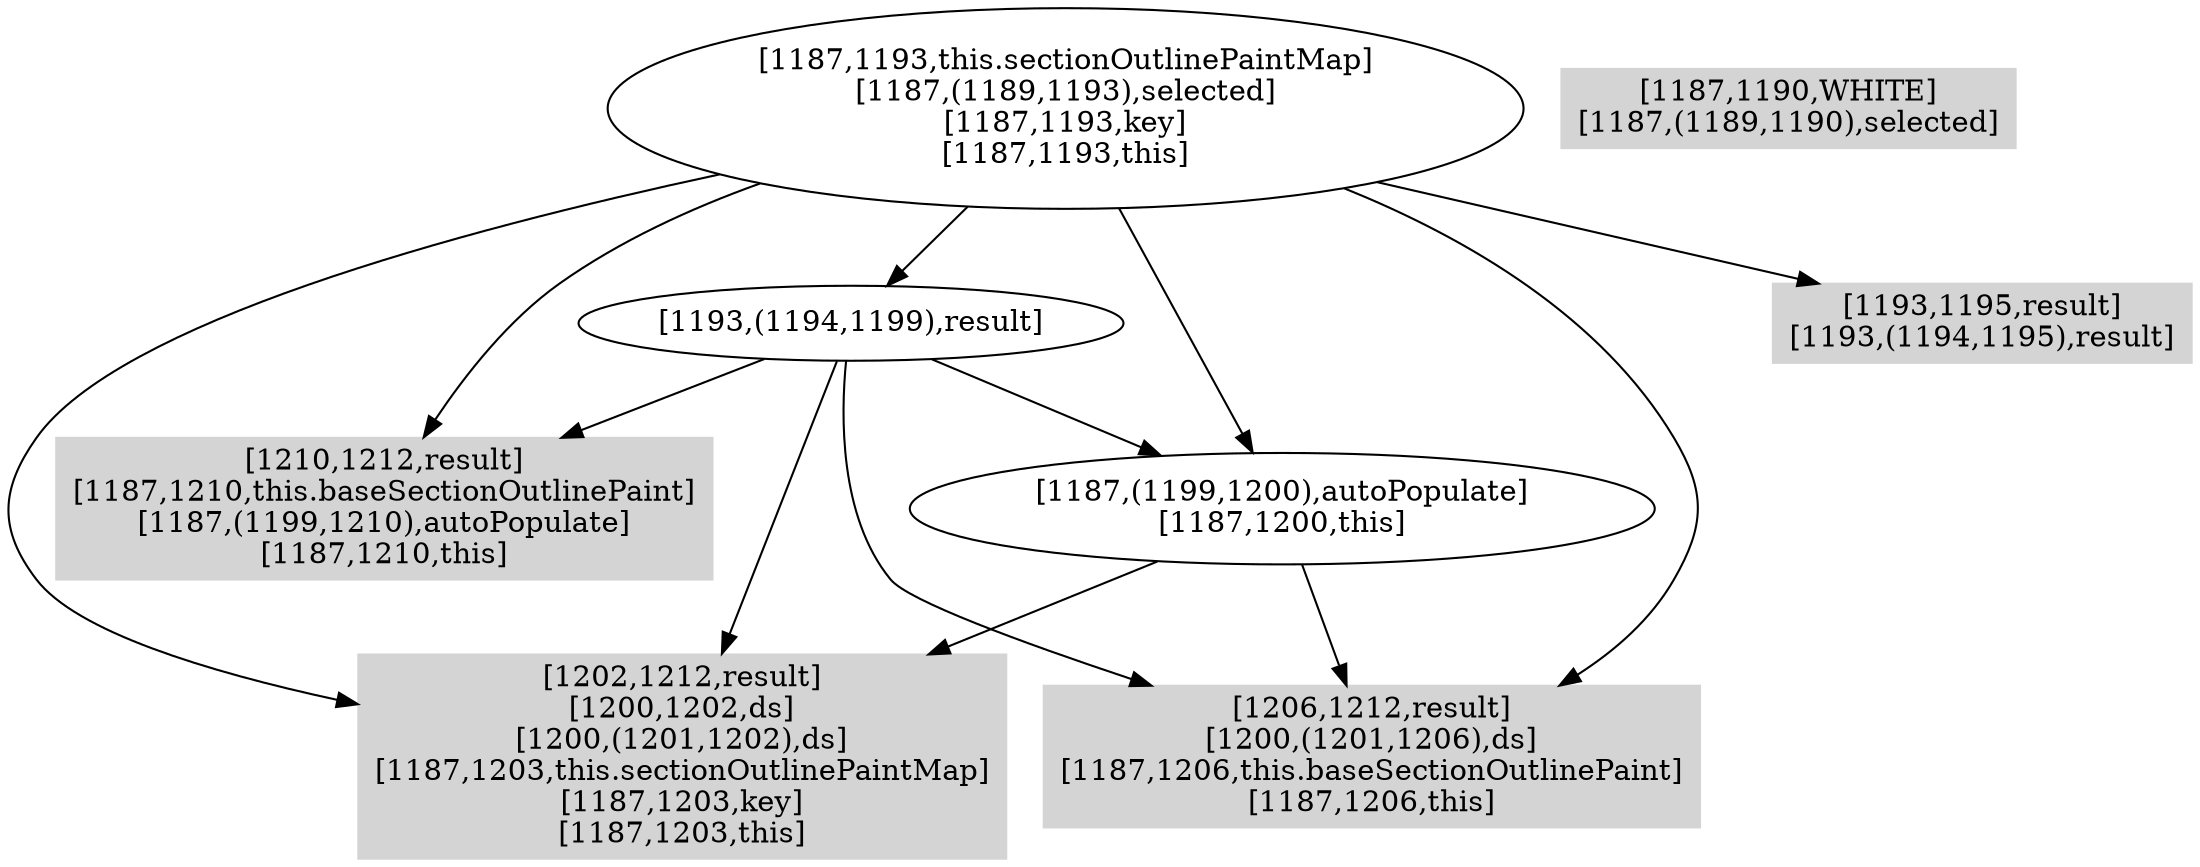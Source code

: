 digraph { 
3868 [shape=box,style=filled,color=".0 .0 .83",label="[1210,1212,result]\n[1187,1210,this.baseSectionOutlinePaint]\n[1187,(1199,1210),autoPopulate]\n[1187,1210,this]"];
3869 [shape=box,style=filled,color=".0 .0 .83",label="[1206,1212,result]\n[1200,(1201,1206),ds]\n[1187,1206,this.baseSectionOutlinePaint]\n[1187,1206,this]"];
3870 [shape=box,style=filled,color=".0 .0 .83",label="[1202,1212,result]\n[1200,1202,ds]\n[1200,(1201,1202),ds]\n[1187,1203,this.sectionOutlinePaintMap]\n[1187,1203,key]\n[1187,1203,this]"];
3871 [label="[1187,(1199,1200),autoPopulate]\n[1187,1200,this]"];
3872 [shape=box,style=filled,color=".0 .0 .83",label="[1193,1195,result]\n[1193,(1194,1195),result]"];
3873 [label="[1193,(1194,1199),result]"];
3874 [label="[1187,1193,this.sectionOutlinePaintMap]\n[1187,(1189,1193),selected]\n[1187,1193,key]\n[1187,1193,this]"];
3875 [shape=box,style=filled,color=".0 .0 .83",label="[1187,1190,WHITE]\n[1187,(1189,1190),selected]"];
3871 -> 3869;
3871 -> 3870;
3873 -> 3868;
3873 -> 3869;
3873 -> 3870;
3873 -> 3871;
3874 -> 3868;
3874 -> 3869;
3874 -> 3870;
3874 -> 3871;
3874 -> 3872;
3874 -> 3873;
}